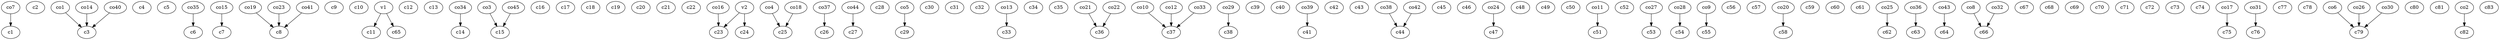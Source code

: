 strict digraph  {
c1;
c2;
c3;
c4;
c5;
c6;
c7;
c8;
c9;
c10;
c11;
c12;
c13;
c14;
c15;
c16;
c17;
c18;
c19;
c20;
c21;
c22;
c23;
c24;
c25;
c26;
c27;
c28;
c29;
c30;
c31;
c32;
c33;
c34;
c35;
c36;
c37;
c38;
c39;
c40;
c41;
c42;
c43;
c44;
c45;
c46;
c47;
c48;
c49;
c50;
c51;
c52;
c53;
c54;
c55;
c56;
c57;
c58;
c59;
c60;
c61;
c62;
c63;
c64;
c65;
c66;
c67;
c68;
c69;
c70;
c71;
c72;
c73;
c74;
c75;
c76;
c77;
c78;
c79;
c80;
c81;
c82;
c83;
v1;
v2;
co1;
co2;
co3;
co4;
co5;
co6;
co7;
co8;
co9;
co10;
co11;
co12;
co13;
co14;
co15;
co16;
co17;
co18;
co19;
co20;
co21;
co22;
co23;
co24;
co25;
co26;
co27;
co28;
co29;
co30;
co31;
co32;
co33;
co34;
co35;
co36;
co37;
co38;
co39;
co40;
co41;
co42;
co43;
co44;
co45;
v1 -> c65  [weight=1];
v1 -> c11  [weight=1];
v2 -> c23  [weight=1];
v2 -> c24  [weight=1];
co1 -> c3  [weight=1];
co2 -> c82  [weight=1];
co3 -> c15  [weight=1];
co4 -> c25  [weight=1];
co5 -> c29  [weight=1];
co6 -> c79  [weight=1];
co7 -> c1  [weight=1];
co8 -> c66  [weight=1];
co9 -> c55  [weight=1];
co10 -> c37  [weight=1];
co11 -> c51  [weight=1];
co12 -> c37  [weight=1];
co13 -> c33  [weight=1];
co14 -> c3  [weight=1];
co15 -> c7  [weight=1];
co16 -> c23  [weight=1];
co17 -> c75  [weight=1];
co18 -> c25  [weight=1];
co19 -> c8  [weight=1];
co20 -> c58  [weight=1];
co21 -> c36  [weight=1];
co22 -> c36  [weight=1];
co23 -> c8  [weight=1];
co24 -> c47  [weight=1];
co25 -> c62  [weight=1];
co26 -> c79  [weight=1];
co27 -> c53  [weight=1];
co28 -> c54  [weight=1];
co29 -> c38  [weight=1];
co30 -> c79  [weight=1];
co31 -> c76  [weight=1];
co32 -> c66  [weight=1];
co33 -> c37  [weight=1];
co34 -> c14  [weight=1];
co35 -> c6  [weight=1];
co36 -> c63  [weight=1];
co37 -> c26  [weight=1];
co38 -> c44  [weight=1];
co39 -> c41  [weight=1];
co40 -> c3  [weight=1];
co41 -> c8  [weight=1];
co42 -> c44  [weight=1];
co43 -> c64  [weight=1];
co44 -> c27  [weight=1];
co45 -> c15  [weight=1];
}
